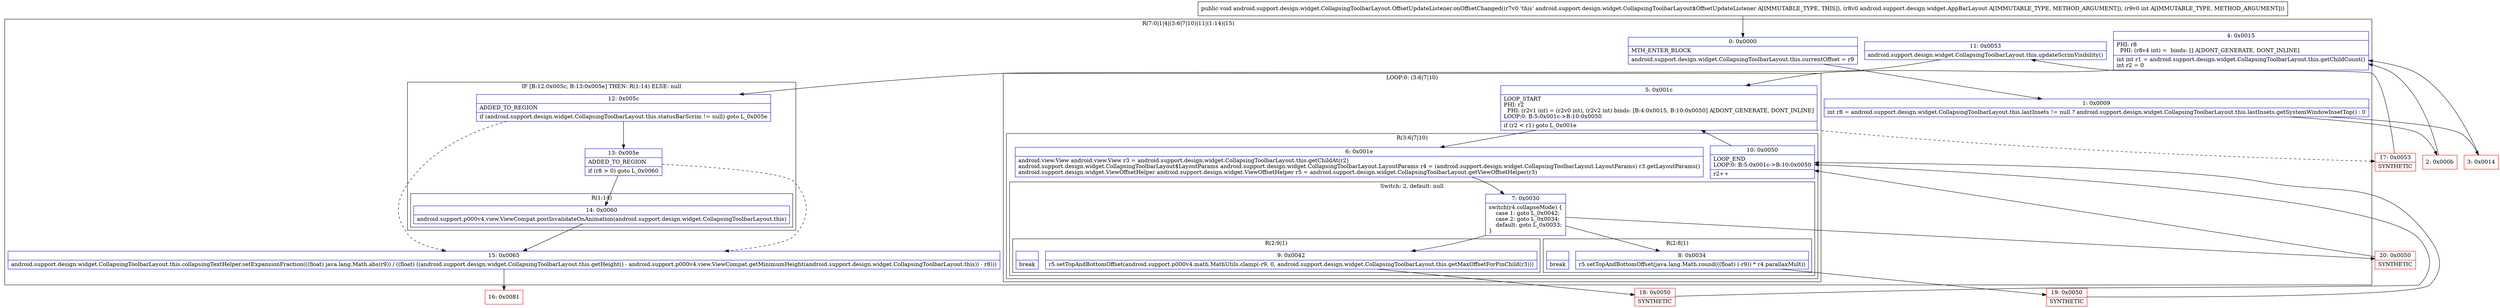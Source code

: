 digraph "CFG forandroid.support.design.widget.CollapsingToolbarLayout.OffsetUpdateListener.onOffsetChanged(Landroid\/support\/design\/widget\/AppBarLayout;I)V" {
subgraph cluster_Region_1624616285 {
label = "R(7:0|1|4|(3:6|7|10)|11|(1:14)|15)";
node [shape=record,color=blue];
Node_0 [shape=record,label="{0\:\ 0x0000|MTH_ENTER_BLOCK\l|android.support.design.widget.CollapsingToolbarLayout.this.currentOffset = r9\l}"];
Node_1 [shape=record,label="{1\:\ 0x0009|int r8 = android.support.design.widget.CollapsingToolbarLayout.this.lastInsets != null ? android.support.design.widget.CollapsingToolbarLayout.this.lastInsets.getSystemWindowInsetTop() : 0\l}"];
Node_4 [shape=record,label="{4\:\ 0x0015|PHI: r8 \l  PHI: (r8v4 int) =  binds: [] A[DONT_GENERATE, DONT_INLINE]\l|int int r1 = android.support.design.widget.CollapsingToolbarLayout.this.getChildCount()\lint r2 = 0\l}"];
subgraph cluster_LoopRegion_1993554469 {
label = "LOOP:0: (3:6|7|10)";
node [shape=record,color=blue];
Node_5 [shape=record,label="{5\:\ 0x001c|LOOP_START\lPHI: r2 \l  PHI: (r2v1 int) = (r2v0 int), (r2v2 int) binds: [B:4:0x0015, B:10:0x0050] A[DONT_GENERATE, DONT_INLINE]\lLOOP:0: B:5:0x001c\-\>B:10:0x0050\l|if (r2 \< r1) goto L_0x001e\l}"];
subgraph cluster_Region_1887404699 {
label = "R(3:6|7|10)";
node [shape=record,color=blue];
Node_6 [shape=record,label="{6\:\ 0x001e|android.view.View android.view.View r3 = android.support.design.widget.CollapsingToolbarLayout.this.getChildAt(r2)\landroid.support.design.widget.CollapsingToolbarLayout$LayoutParams android.support.design.widget.CollapsingToolbarLayout.LayoutParams r4 = (android.support.design.widget.CollapsingToolbarLayout.LayoutParams) r3.getLayoutParams()\landroid.support.design.widget.ViewOffsetHelper android.support.design.widget.ViewOffsetHelper r5 = android.support.design.widget.CollapsingToolbarLayout.getViewOffsetHelper(r3)\l}"];
subgraph cluster_SwitchRegion_1941434334 {
label = "Switch: 2, default: null";
node [shape=record,color=blue];
Node_7 [shape=record,label="{7\:\ 0x0030|switch(r4.collapseMode) \{\l    case 1: goto L_0x0042;\l    case 2: goto L_0x0034;\l    default: goto L_0x0033;\l\}\l}"];
subgraph cluster_Region_1032681100 {
label = "R(2:9|1)";
node [shape=record,color=blue];
Node_9 [shape=record,label="{9\:\ 0x0042|r5.setTopAndBottomOffset(android.support.p000v4.math.MathUtils.clamp(\-r9, 0, android.support.design.widget.CollapsingToolbarLayout.this.getMaxOffsetForPinChild(r3)))\l}"];
Node_InsnContainer_909295271 [shape=record,label="{|break\l}"];
}
subgraph cluster_Region_484110751 {
label = "R(2:8|1)";
node [shape=record,color=blue];
Node_8 [shape=record,label="{8\:\ 0x0034|r5.setTopAndBottomOffset(java.lang.Math.round(((float) (\-r9)) * r4.parallaxMult))\l}"];
Node_InsnContainer_104107784 [shape=record,label="{|break\l}"];
}
}
Node_10 [shape=record,label="{10\:\ 0x0050|LOOP_END\lLOOP:0: B:5:0x001c\-\>B:10:0x0050\l|r2++\l}"];
}
}
Node_11 [shape=record,label="{11\:\ 0x0053|android.support.design.widget.CollapsingToolbarLayout.this.updateScrimVisibility()\l}"];
subgraph cluster_IfRegion_1801757193 {
label = "IF [B:12:0x005c, B:13:0x005e] THEN: R(1:14) ELSE: null";
node [shape=record,color=blue];
Node_12 [shape=record,label="{12\:\ 0x005c|ADDED_TO_REGION\l|if (android.support.design.widget.CollapsingToolbarLayout.this.statusBarScrim != null) goto L_0x005e\l}"];
Node_13 [shape=record,label="{13\:\ 0x005e|ADDED_TO_REGION\l|if (r8 \> 0) goto L_0x0060\l}"];
subgraph cluster_Region_1928698219 {
label = "R(1:14)";
node [shape=record,color=blue];
Node_14 [shape=record,label="{14\:\ 0x0060|android.support.p000v4.view.ViewCompat.postInvalidateOnAnimation(android.support.design.widget.CollapsingToolbarLayout.this)\l}"];
}
}
Node_15 [shape=record,label="{15\:\ 0x0065|android.support.design.widget.CollapsingToolbarLayout.this.collapsingTextHelper.setExpansionFraction(((float) java.lang.Math.abs(r9)) \/ ((float) ((android.support.design.widget.CollapsingToolbarLayout.this.getHeight() \- android.support.p000v4.view.ViewCompat.getMinimumHeight(android.support.design.widget.CollapsingToolbarLayout.this)) \- r8)))\l}"];
}
Node_2 [shape=record,color=red,label="{2\:\ 0x000b}"];
Node_3 [shape=record,color=red,label="{3\:\ 0x0014}"];
Node_16 [shape=record,color=red,label="{16\:\ 0x0081}"];
Node_17 [shape=record,color=red,label="{17\:\ 0x0053|SYNTHETIC\l}"];
Node_18 [shape=record,color=red,label="{18\:\ 0x0050|SYNTHETIC\l}"];
Node_19 [shape=record,color=red,label="{19\:\ 0x0050|SYNTHETIC\l}"];
Node_20 [shape=record,color=red,label="{20\:\ 0x0050|SYNTHETIC\l}"];
MethodNode[shape=record,label="{public void android.support.design.widget.CollapsingToolbarLayout.OffsetUpdateListener.onOffsetChanged((r7v0 'this' android.support.design.widget.CollapsingToolbarLayout$OffsetUpdateListener A[IMMUTABLE_TYPE, THIS]), (r8v0 android.support.design.widget.AppBarLayout A[IMMUTABLE_TYPE, METHOD_ARGUMENT]), (r9v0 int A[IMMUTABLE_TYPE, METHOD_ARGUMENT])) }"];
MethodNode -> Node_0;
Node_0 -> Node_1;
Node_1 -> Node_2;
Node_1 -> Node_3;
Node_4 -> Node_5;
Node_5 -> Node_6;
Node_5 -> Node_17[style=dashed];
Node_6 -> Node_7;
Node_7 -> Node_8;
Node_7 -> Node_9;
Node_7 -> Node_20;
Node_9 -> Node_18;
Node_8 -> Node_19;
Node_10 -> Node_5;
Node_11 -> Node_12;
Node_12 -> Node_13;
Node_12 -> Node_15[style=dashed];
Node_13 -> Node_14;
Node_13 -> Node_15[style=dashed];
Node_14 -> Node_15;
Node_15 -> Node_16;
Node_2 -> Node_4;
Node_3 -> Node_4;
Node_17 -> Node_11;
Node_18 -> Node_10;
Node_19 -> Node_10;
Node_20 -> Node_10;
}

